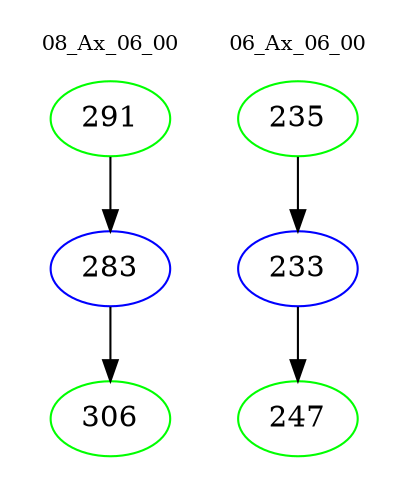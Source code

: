digraph{
subgraph cluster_0 {
color = white
label = "08_Ax_06_00";
fontsize=10;
T0_291 [label="291", color="green"]
T0_291 -> T0_283 [color="black"]
T0_283 [label="283", color="blue"]
T0_283 -> T0_306 [color="black"]
T0_306 [label="306", color="green"]
}
subgraph cluster_1 {
color = white
label = "06_Ax_06_00";
fontsize=10;
T1_235 [label="235", color="green"]
T1_235 -> T1_233 [color="black"]
T1_233 [label="233", color="blue"]
T1_233 -> T1_247 [color="black"]
T1_247 [label="247", color="green"]
}
}
